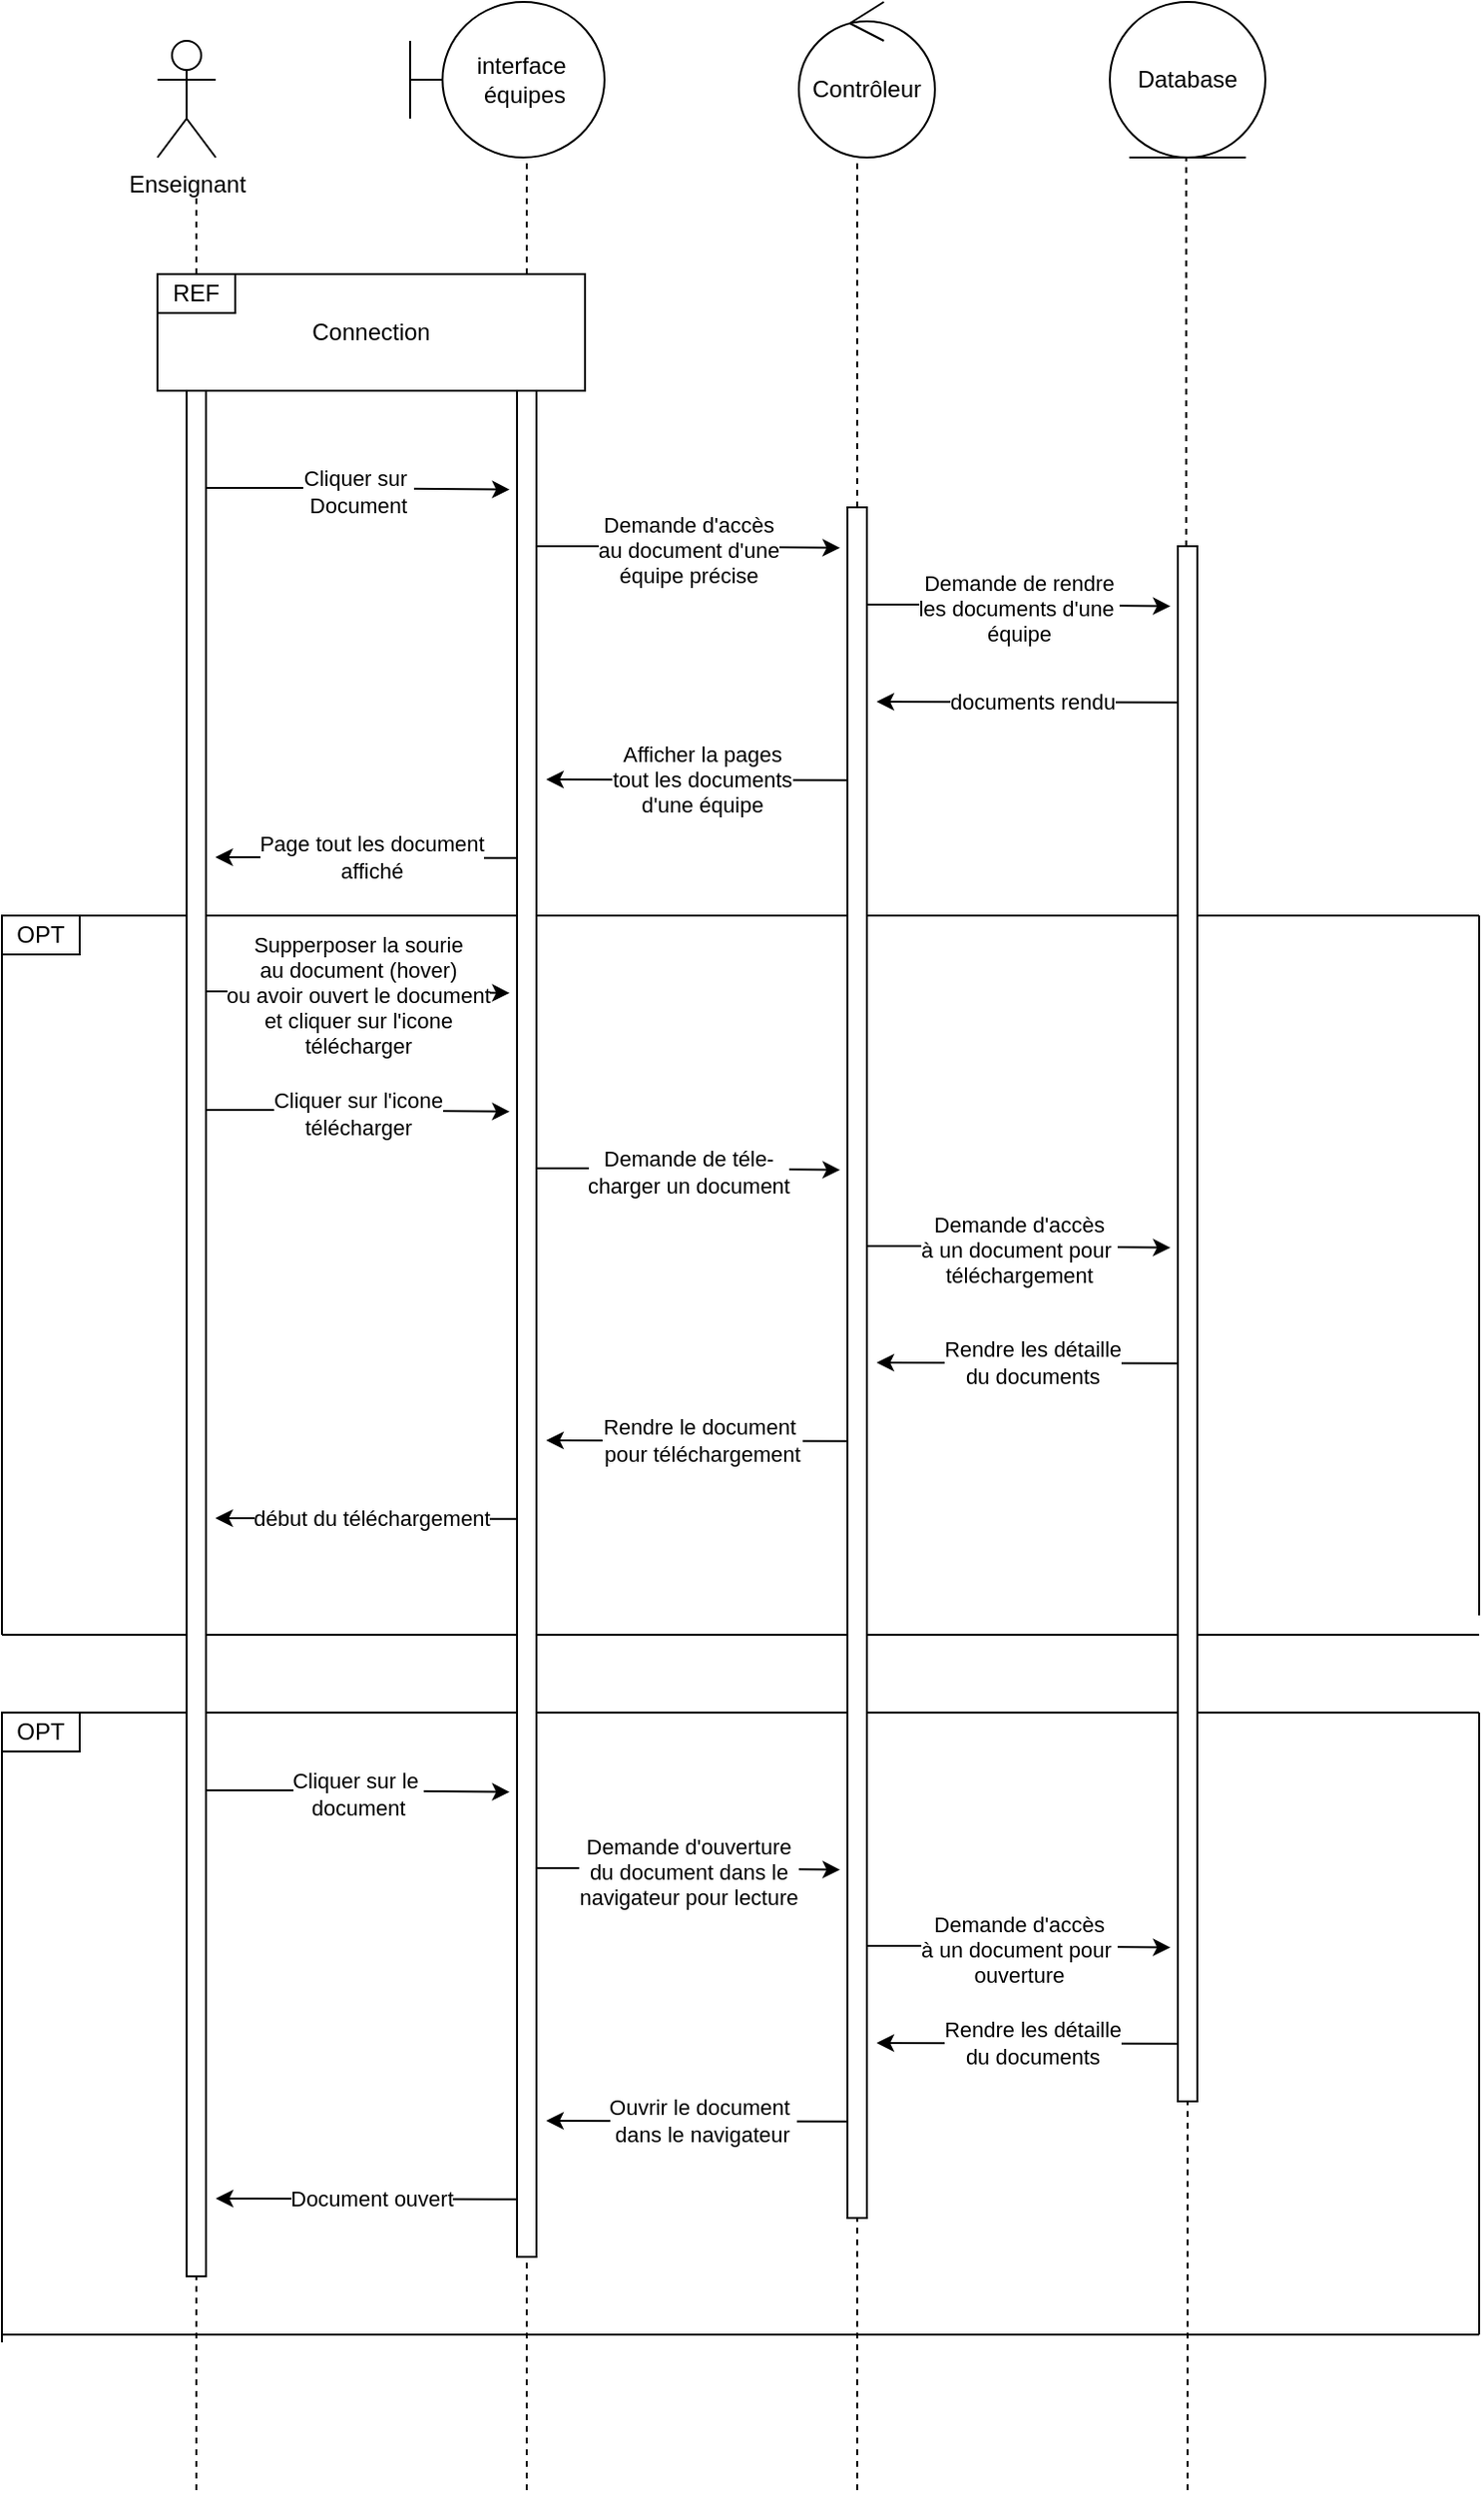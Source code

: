 <mxfile version="17.1.2" type="github">
  <diagram id="kgpKYQtTHZ0yAKxKKP6v" name="Page-1">
    <mxGraphModel dx="1209" dy="598" grid="1" gridSize="10" guides="1" tooltips="1" connect="1" arrows="1" fold="1" page="1" pageScale="1" pageWidth="850" pageHeight="1100" math="0" shadow="0">
      <root>
        <mxCell id="0" />
        <mxCell id="1" parent="0" />
        <mxCell id="2jabOPlGpFVRJ0HtaDlQ-1" value="Enseignant" style="shape=umlActor;verticalLabelPosition=bottom;verticalAlign=top;html=1;" vertex="1" parent="1">
          <mxGeometry x="120" y="60" width="30" height="60" as="geometry" />
        </mxCell>
        <mxCell id="2jabOPlGpFVRJ0HtaDlQ-2" value="interface&amp;nbsp;&lt;br&gt;équipes" style="shape=umlBoundary;whiteSpace=wrap;html=1;" vertex="1" parent="1">
          <mxGeometry x="250" y="40" width="100" height="80" as="geometry" />
        </mxCell>
        <mxCell id="2jabOPlGpFVRJ0HtaDlQ-3" value="Database" style="ellipse;shape=umlEntity;whiteSpace=wrap;html=1;" vertex="1" parent="1">
          <mxGeometry x="610" y="40" width="80" height="80" as="geometry" />
        </mxCell>
        <mxCell id="2jabOPlGpFVRJ0HtaDlQ-4" value="Contrôleur" style="ellipse;shape=umlControl;whiteSpace=wrap;html=1;" vertex="1" parent="1">
          <mxGeometry x="450" y="40" width="70" height="80" as="geometry" />
        </mxCell>
        <mxCell id="2jabOPlGpFVRJ0HtaDlQ-5" value="" style="endArrow=none;dashed=1;html=1;rounded=0;startArrow=none;" edge="1" parent="1" source="2jabOPlGpFVRJ0HtaDlQ-64">
          <mxGeometry width="50" height="50" relative="1" as="geometry">
            <mxPoint x="140" y="1591.2" as="sourcePoint" />
            <mxPoint x="140" y="140" as="targetPoint" />
          </mxGeometry>
        </mxCell>
        <mxCell id="2jabOPlGpFVRJ0HtaDlQ-8" value="" style="endArrow=none;dashed=1;html=1;rounded=0;startArrow=none;" edge="1" parent="1" source="2jabOPlGpFVRJ0HtaDlQ-66">
          <mxGeometry width="50" height="50" relative="1" as="geometry">
            <mxPoint x="310" y="1590" as="sourcePoint" />
            <mxPoint x="310" y="120" as="targetPoint" />
          </mxGeometry>
        </mxCell>
        <mxCell id="2jabOPlGpFVRJ0HtaDlQ-9" value="" style="endArrow=none;dashed=1;html=1;rounded=0;startArrow=none;" edge="1" parent="1" source="2jabOPlGpFVRJ0HtaDlQ-68">
          <mxGeometry width="50" height="50" relative="1" as="geometry">
            <mxPoint x="480" y="1603.2" as="sourcePoint" />
            <mxPoint x="480" y="120" as="targetPoint" />
          </mxGeometry>
        </mxCell>
        <mxCell id="2jabOPlGpFVRJ0HtaDlQ-10" value="" style="endArrow=none;dashed=1;html=1;rounded=0;startArrow=none;" edge="1" parent="1" source="2jabOPlGpFVRJ0HtaDlQ-70">
          <mxGeometry width="50" height="50" relative="1" as="geometry">
            <mxPoint x="650" y="1618" as="sourcePoint" />
            <mxPoint x="649.29" y="120" as="targetPoint" />
          </mxGeometry>
        </mxCell>
        <mxCell id="2jabOPlGpFVRJ0HtaDlQ-11" value="" style="endArrow=classic;html=1;rounded=0;entryX=0.12;entryY=0.079;entryDx=0;entryDy=0;entryPerimeter=0;" edge="1" parent="1">
          <mxGeometry relative="1" as="geometry">
            <mxPoint x="140" y="290" as="sourcePoint" />
            <mxPoint x="301.2" y="290.85" as="targetPoint" />
            <Array as="points">
              <mxPoint x="200.5" y="290" />
            </Array>
          </mxGeometry>
        </mxCell>
        <mxCell id="2jabOPlGpFVRJ0HtaDlQ-12" value="Cliquer sur&amp;nbsp;&lt;br&gt;Document" style="edgeLabel;html=1;align=center;verticalAlign=middle;resizable=0;points=[];" vertex="1" connectable="0" parent="2jabOPlGpFVRJ0HtaDlQ-11">
          <mxGeometry x="0.028" y="-2" relative="1" as="geometry">
            <mxPoint as="offset" />
          </mxGeometry>
        </mxCell>
        <mxCell id="2jabOPlGpFVRJ0HtaDlQ-15" value="Connection" style="rounded=0;whiteSpace=wrap;html=1;" vertex="1" parent="1">
          <mxGeometry x="120" y="180" width="220" height="60" as="geometry" />
        </mxCell>
        <mxCell id="2jabOPlGpFVRJ0HtaDlQ-17" value="REF" style="rounded=0;whiteSpace=wrap;html=1;" vertex="1" parent="1">
          <mxGeometry x="120" y="180" width="40" height="20" as="geometry" />
        </mxCell>
        <mxCell id="2jabOPlGpFVRJ0HtaDlQ-19" value="" style="endArrow=classic;html=1;rounded=0;entryX=0.12;entryY=0.079;entryDx=0;entryDy=0;entryPerimeter=0;" edge="1" parent="1">
          <mxGeometry relative="1" as="geometry">
            <mxPoint x="310" y="320" as="sourcePoint" />
            <mxPoint x="471.2" y="320.85" as="targetPoint" />
            <Array as="points">
              <mxPoint x="370.5" y="320" />
            </Array>
          </mxGeometry>
        </mxCell>
        <mxCell id="2jabOPlGpFVRJ0HtaDlQ-20" value="Demande d&#39;accès&lt;br&gt;au document d&#39;une&lt;br&gt;équipe précise" style="edgeLabel;html=1;align=center;verticalAlign=middle;resizable=0;points=[];" vertex="1" connectable="0" parent="2jabOPlGpFVRJ0HtaDlQ-19">
          <mxGeometry x="0.028" y="-2" relative="1" as="geometry">
            <mxPoint as="offset" />
          </mxGeometry>
        </mxCell>
        <mxCell id="2jabOPlGpFVRJ0HtaDlQ-21" value="Afficher la pages&lt;br&gt;tout les documents&lt;br&gt;d&#39;une équipe" style="endArrow=classic;html=1;rounded=0;entryX=1.312;entryY=0.742;entryDx=0;entryDy=0;entryPerimeter=0;" edge="1" parent="1">
          <mxGeometry relative="1" as="geometry">
            <mxPoint x="480.44" y="440.4" as="sourcePoint" />
            <mxPoint x="320" y="440" as="targetPoint" />
            <Array as="points" />
          </mxGeometry>
        </mxCell>
        <mxCell id="2jabOPlGpFVRJ0HtaDlQ-22" value="Page tout les document&lt;br&gt;affiché" style="endArrow=classic;html=1;rounded=0;entryX=1.312;entryY=0.742;entryDx=0;entryDy=0;entryPerimeter=0;" edge="1" parent="1">
          <mxGeometry relative="1" as="geometry">
            <mxPoint x="310.22" y="480.4" as="sourcePoint" />
            <mxPoint x="149.78" y="480" as="targetPoint" />
            <Array as="points" />
          </mxGeometry>
        </mxCell>
        <mxCell id="2jabOPlGpFVRJ0HtaDlQ-23" value="" style="endArrow=none;html=1;rounded=0;" edge="1" parent="1">
          <mxGeometry width="50" height="50" relative="1" as="geometry">
            <mxPoint x="40" y="510" as="sourcePoint" />
            <mxPoint x="800" y="510" as="targetPoint" />
          </mxGeometry>
        </mxCell>
        <mxCell id="2jabOPlGpFVRJ0HtaDlQ-24" value="" style="endArrow=none;html=1;rounded=0;" edge="1" parent="1">
          <mxGeometry width="50" height="50" relative="1" as="geometry">
            <mxPoint x="40" y="880" as="sourcePoint" />
            <mxPoint x="40" y="510" as="targetPoint" />
          </mxGeometry>
        </mxCell>
        <mxCell id="2jabOPlGpFVRJ0HtaDlQ-25" value="OPT" style="rounded=0;whiteSpace=wrap;html=1;" vertex="1" parent="1">
          <mxGeometry x="40" y="510" width="40" height="20" as="geometry" />
        </mxCell>
        <mxCell id="2jabOPlGpFVRJ0HtaDlQ-28" value="" style="endArrow=classic;html=1;rounded=0;entryX=0.12;entryY=0.079;entryDx=0;entryDy=0;entryPerimeter=0;" edge="1" parent="1">
          <mxGeometry relative="1" as="geometry">
            <mxPoint x="140" y="549" as="sourcePoint" />
            <mxPoint x="301.2" y="549.85" as="targetPoint" />
            <Array as="points">
              <mxPoint x="200.5" y="549" />
            </Array>
          </mxGeometry>
        </mxCell>
        <mxCell id="2jabOPlGpFVRJ0HtaDlQ-29" value="Supperposer la sourie&lt;br&gt;au document (hover)&lt;br&gt;ou avoir ouvert le document&lt;br&gt;et cliquer sur l&#39;icone&lt;br&gt;télécharger" style="edgeLabel;html=1;align=center;verticalAlign=middle;resizable=0;points=[];" vertex="1" connectable="0" parent="2jabOPlGpFVRJ0HtaDlQ-28">
          <mxGeometry x="0.028" y="-2" relative="1" as="geometry">
            <mxPoint as="offset" />
          </mxGeometry>
        </mxCell>
        <mxCell id="2jabOPlGpFVRJ0HtaDlQ-30" value="" style="endArrow=classic;html=1;rounded=0;entryX=0.12;entryY=0.079;entryDx=0;entryDy=0;entryPerimeter=0;" edge="1" parent="1">
          <mxGeometry relative="1" as="geometry">
            <mxPoint x="140" y="610" as="sourcePoint" />
            <mxPoint x="301.2" y="610.85" as="targetPoint" />
            <Array as="points">
              <mxPoint x="200.5" y="610" />
            </Array>
          </mxGeometry>
        </mxCell>
        <mxCell id="2jabOPlGpFVRJ0HtaDlQ-31" value="Cliquer sur l&#39;icone&lt;br&gt;télécharger" style="edgeLabel;html=1;align=center;verticalAlign=middle;resizable=0;points=[];" vertex="1" connectable="0" parent="2jabOPlGpFVRJ0HtaDlQ-30">
          <mxGeometry x="0.028" y="-2" relative="1" as="geometry">
            <mxPoint as="offset" />
          </mxGeometry>
        </mxCell>
        <mxCell id="2jabOPlGpFVRJ0HtaDlQ-32" value="" style="endArrow=classic;html=1;rounded=0;entryX=0.12;entryY=0.079;entryDx=0;entryDy=0;entryPerimeter=0;" edge="1" parent="1">
          <mxGeometry relative="1" as="geometry">
            <mxPoint x="480" y="350" as="sourcePoint" />
            <mxPoint x="641.2" y="350.85" as="targetPoint" />
            <Array as="points">
              <mxPoint x="540.5" y="350" />
            </Array>
          </mxGeometry>
        </mxCell>
        <mxCell id="2jabOPlGpFVRJ0HtaDlQ-33" value="Demande de rendre&lt;br&gt;les documents d&#39;une&amp;nbsp;&lt;br&gt;équipe" style="edgeLabel;html=1;align=center;verticalAlign=middle;resizable=0;points=[];" vertex="1" connectable="0" parent="2jabOPlGpFVRJ0HtaDlQ-32">
          <mxGeometry x="0.028" y="-2" relative="1" as="geometry">
            <mxPoint as="offset" />
          </mxGeometry>
        </mxCell>
        <mxCell id="2jabOPlGpFVRJ0HtaDlQ-36" value="documents rendu" style="endArrow=classic;html=1;rounded=0;entryX=1.312;entryY=0.742;entryDx=0;entryDy=0;entryPerimeter=0;" edge="1" parent="1">
          <mxGeometry relative="1" as="geometry">
            <mxPoint x="650.44" y="400.4" as="sourcePoint" />
            <mxPoint x="490" y="400" as="targetPoint" />
            <Array as="points" />
          </mxGeometry>
        </mxCell>
        <mxCell id="2jabOPlGpFVRJ0HtaDlQ-38" value="" style="endArrow=classic;html=1;rounded=0;entryX=0.12;entryY=0.079;entryDx=0;entryDy=0;entryPerimeter=0;" edge="1" parent="1">
          <mxGeometry relative="1" as="geometry">
            <mxPoint x="310" y="640" as="sourcePoint" />
            <mxPoint x="471.2" y="640.85" as="targetPoint" />
            <Array as="points">
              <mxPoint x="370.5" y="640" />
            </Array>
          </mxGeometry>
        </mxCell>
        <mxCell id="2jabOPlGpFVRJ0HtaDlQ-39" value="Demande de téle-&lt;br&gt;charger un document" style="edgeLabel;html=1;align=center;verticalAlign=middle;resizable=0;points=[];" vertex="1" connectable="0" parent="2jabOPlGpFVRJ0HtaDlQ-38">
          <mxGeometry x="0.028" y="-2" relative="1" as="geometry">
            <mxPoint as="offset" />
          </mxGeometry>
        </mxCell>
        <mxCell id="2jabOPlGpFVRJ0HtaDlQ-40" value="" style="endArrow=classic;html=1;rounded=0;entryX=0.12;entryY=0.079;entryDx=0;entryDy=0;entryPerimeter=0;" edge="1" parent="1">
          <mxGeometry relative="1" as="geometry">
            <mxPoint x="480" y="680" as="sourcePoint" />
            <mxPoint x="641.2" y="680.85" as="targetPoint" />
            <Array as="points">
              <mxPoint x="540.5" y="680" />
            </Array>
          </mxGeometry>
        </mxCell>
        <mxCell id="2jabOPlGpFVRJ0HtaDlQ-41" value="Demande d&#39;accès&lt;br&gt;à un document pour&amp;nbsp;&lt;br&gt;téléchargement&lt;span style=&quot;color: rgba(0 , 0 , 0 , 0) ; font-family: monospace ; font-size: 0px ; background-color: rgb(248 , 249 , 250)&quot;&gt;%3CmxGraphModel%3E%3Croot%3E%3CmxCell%20id%3D%220%22%2F%3E%3CmxCell%20id%3D%221%22%20parent%3D%220%22%2F%3E%3CmxCell%20id%3D%222%22%20value%3D%22%22%20style%3D%22endArrow%3Dclassic%3Bhtml%3D1%3Brounded%3D0%3BentryX%3D0.12%3BentryY%3D0.079%3BentryDx%3D0%3BentryDy%3D0%3BentryPerimeter%3D0%3B%22%20edge%3D%221%22%20parent%3D%221%22%3E%3CmxGeometry%20relative%3D%221%22%20as%3D%22geometry%22%3E%3CmxPoint%20x%3D%22310%22%20y%3D%22320%22%20as%3D%22sourcePoint%22%2F%3E%3CmxPoint%20x%3D%22471.2%22%20y%3D%22320.85%22%20as%3D%22targetPoint%22%2F%3E%3CArray%20as%3D%22points%22%3E%3CmxPoint%20x%3D%22370.5%22%20y%3D%22320%22%2F%3E%3C%2FArray%3E%3C%2FmxGeometry%3E%3C%2FmxCell%3E%3CmxCell%20id%3D%223%22%20value%3D%22Demande%20d&#39;acc%C3%A8s%26lt%3Bbr%26gt%3Bau%20document%20d&#39;une%26lt%3Bbr%26gt%3B%C3%A9quipe%20pr%C3%A9cise%22%20style%3D%22edgeLabel%3Bhtml%3D1%3Balign%3Dcenter%3BverticalAlign%3Dmiddle%3Bresizable%3D0%3Bpoints%3D%5B%5D%3B%22%20vertex%3D%221%22%20connectable%3D%220%22%20parent%3D%222%22%3E%3CmxGeometry%20x%3D%220.028%22%20y%3D%22-2%22%20relative%3D%221%22%20as%3D%22geometry%22%3E%3CmxPoint%20as%3D%22offset%22%2F%3E%3C%2FmxGeometry%3E%3C%2FmxCell%3E%3C%2Froot%3E%3C%2FmxGraphModel%3E&lt;/span&gt;" style="edgeLabel;html=1;align=center;verticalAlign=middle;resizable=0;points=[];" vertex="1" connectable="0" parent="2jabOPlGpFVRJ0HtaDlQ-40">
          <mxGeometry x="0.028" y="-2" relative="1" as="geometry">
            <mxPoint as="offset" />
          </mxGeometry>
        </mxCell>
        <mxCell id="2jabOPlGpFVRJ0HtaDlQ-44" value="Rendre les détaille&lt;br&gt;du documents" style="endArrow=classic;html=1;rounded=0;entryX=1.312;entryY=0.742;entryDx=0;entryDy=0;entryPerimeter=0;" edge="1" parent="1">
          <mxGeometry relative="1" as="geometry">
            <mxPoint x="650.44" y="740.4" as="sourcePoint" />
            <mxPoint x="490" y="740" as="targetPoint" />
            <Array as="points" />
          </mxGeometry>
        </mxCell>
        <mxCell id="2jabOPlGpFVRJ0HtaDlQ-45" value="Rendre le document&amp;nbsp;&lt;br&gt;pour téléchargement" style="endArrow=classic;html=1;rounded=0;entryX=1.312;entryY=0.742;entryDx=0;entryDy=0;entryPerimeter=0;" edge="1" parent="1">
          <mxGeometry relative="1" as="geometry">
            <mxPoint x="480.44" y="780.4" as="sourcePoint" />
            <mxPoint x="320" y="780" as="targetPoint" />
            <Array as="points" />
          </mxGeometry>
        </mxCell>
        <mxCell id="2jabOPlGpFVRJ0HtaDlQ-46" value="début du téléchargement" style="endArrow=classic;html=1;rounded=0;entryX=1.312;entryY=0.742;entryDx=0;entryDy=0;entryPerimeter=0;" edge="1" parent="1">
          <mxGeometry relative="1" as="geometry">
            <mxPoint x="310.22" y="820.4" as="sourcePoint" />
            <mxPoint x="149.78" y="820" as="targetPoint" />
            <Array as="points" />
          </mxGeometry>
        </mxCell>
        <mxCell id="2jabOPlGpFVRJ0HtaDlQ-47" value="" style="endArrow=none;html=1;rounded=0;" edge="1" parent="1">
          <mxGeometry width="50" height="50" relative="1" as="geometry">
            <mxPoint x="40" y="880" as="sourcePoint" />
            <mxPoint x="800" y="880" as="targetPoint" />
          </mxGeometry>
        </mxCell>
        <mxCell id="2jabOPlGpFVRJ0HtaDlQ-48" value="" style="endArrow=none;html=1;rounded=0;" edge="1" parent="1">
          <mxGeometry width="50" height="50" relative="1" as="geometry">
            <mxPoint x="800" y="870" as="sourcePoint" />
            <mxPoint x="800" y="510" as="targetPoint" />
          </mxGeometry>
        </mxCell>
        <mxCell id="2jabOPlGpFVRJ0HtaDlQ-49" value="" style="endArrow=none;html=1;rounded=0;" edge="1" parent="1">
          <mxGeometry width="50" height="50" relative="1" as="geometry">
            <mxPoint x="40" y="920" as="sourcePoint" />
            <mxPoint x="800" y="920" as="targetPoint" />
          </mxGeometry>
        </mxCell>
        <mxCell id="2jabOPlGpFVRJ0HtaDlQ-50" value="OPT" style="rounded=0;whiteSpace=wrap;html=1;" vertex="1" parent="1">
          <mxGeometry x="40" y="920" width="40" height="20" as="geometry" />
        </mxCell>
        <mxCell id="2jabOPlGpFVRJ0HtaDlQ-51" value="" style="endArrow=classic;html=1;rounded=0;entryX=0.12;entryY=0.079;entryDx=0;entryDy=0;entryPerimeter=0;" edge="1" parent="1">
          <mxGeometry relative="1" as="geometry">
            <mxPoint x="140" y="960" as="sourcePoint" />
            <mxPoint x="301.2" y="960.85" as="targetPoint" />
            <Array as="points">
              <mxPoint x="200.5" y="960" />
            </Array>
          </mxGeometry>
        </mxCell>
        <mxCell id="2jabOPlGpFVRJ0HtaDlQ-52" value="Cliquer sur le&amp;nbsp;&lt;br&gt;document" style="edgeLabel;html=1;align=center;verticalAlign=middle;resizable=0;points=[];" vertex="1" connectable="0" parent="2jabOPlGpFVRJ0HtaDlQ-51">
          <mxGeometry x="0.028" y="-2" relative="1" as="geometry">
            <mxPoint as="offset" />
          </mxGeometry>
        </mxCell>
        <mxCell id="2jabOPlGpFVRJ0HtaDlQ-53" value="" style="endArrow=classic;html=1;rounded=0;entryX=0.12;entryY=0.079;entryDx=0;entryDy=0;entryPerimeter=0;" edge="1" parent="1">
          <mxGeometry relative="1" as="geometry">
            <mxPoint x="310" y="1000" as="sourcePoint" />
            <mxPoint x="471.2" y="1000.85" as="targetPoint" />
            <Array as="points">
              <mxPoint x="370.5" y="1000" />
            </Array>
          </mxGeometry>
        </mxCell>
        <mxCell id="2jabOPlGpFVRJ0HtaDlQ-54" value="Demande d&#39;ouverture&lt;br&gt;du document dans le&lt;br&gt;navigateur pour lecture" style="edgeLabel;html=1;align=center;verticalAlign=middle;resizable=0;points=[];" vertex="1" connectable="0" parent="2jabOPlGpFVRJ0HtaDlQ-53">
          <mxGeometry x="0.028" y="-2" relative="1" as="geometry">
            <mxPoint as="offset" />
          </mxGeometry>
        </mxCell>
        <mxCell id="2jabOPlGpFVRJ0HtaDlQ-55" value="" style="endArrow=classic;html=1;rounded=0;entryX=0.12;entryY=0.079;entryDx=0;entryDy=0;entryPerimeter=0;" edge="1" parent="1">
          <mxGeometry relative="1" as="geometry">
            <mxPoint x="480" y="1040" as="sourcePoint" />
            <mxPoint x="641.2" y="1040.85" as="targetPoint" />
            <Array as="points">
              <mxPoint x="540.5" y="1040" />
            </Array>
          </mxGeometry>
        </mxCell>
        <mxCell id="2jabOPlGpFVRJ0HtaDlQ-56" value="Demande d&#39;accès&lt;br&gt;à un document pour&amp;nbsp;&lt;br&gt;ouverture" style="edgeLabel;html=1;align=center;verticalAlign=middle;resizable=0;points=[];" vertex="1" connectable="0" parent="2jabOPlGpFVRJ0HtaDlQ-55">
          <mxGeometry x="0.028" y="-2" relative="1" as="geometry">
            <mxPoint as="offset" />
          </mxGeometry>
        </mxCell>
        <mxCell id="2jabOPlGpFVRJ0HtaDlQ-57" value="Rendre les détaille&lt;br&gt;du documents" style="endArrow=classic;html=1;rounded=0;entryX=1.312;entryY=0.742;entryDx=0;entryDy=0;entryPerimeter=0;" edge="1" parent="1">
          <mxGeometry relative="1" as="geometry">
            <mxPoint x="650.44" y="1090.4" as="sourcePoint" />
            <mxPoint x="490" y="1090" as="targetPoint" />
            <Array as="points" />
          </mxGeometry>
        </mxCell>
        <mxCell id="2jabOPlGpFVRJ0HtaDlQ-59" value="Ouvrir le document&amp;nbsp;&lt;br&gt;dans le navigateur" style="endArrow=classic;html=1;rounded=0;entryX=1.312;entryY=0.742;entryDx=0;entryDy=0;entryPerimeter=0;" edge="1" parent="1">
          <mxGeometry relative="1" as="geometry">
            <mxPoint x="480.44" y="1130.4" as="sourcePoint" />
            <mxPoint x="320" y="1130" as="targetPoint" />
            <Array as="points" />
          </mxGeometry>
        </mxCell>
        <mxCell id="2jabOPlGpFVRJ0HtaDlQ-60" value="Document ouvert" style="endArrow=classic;html=1;rounded=0;entryX=1.312;entryY=0.742;entryDx=0;entryDy=0;entryPerimeter=0;" edge="1" parent="1">
          <mxGeometry relative="1" as="geometry">
            <mxPoint x="310.44" y="1170.4" as="sourcePoint" />
            <mxPoint x="150.0" y="1170" as="targetPoint" />
            <Array as="points" />
          </mxGeometry>
        </mxCell>
        <mxCell id="2jabOPlGpFVRJ0HtaDlQ-61" value="" style="endArrow=none;html=1;rounded=0;entryX=0;entryY=0.25;entryDx=0;entryDy=0;" edge="1" parent="1" target="2jabOPlGpFVRJ0HtaDlQ-50">
          <mxGeometry width="50" height="50" relative="1" as="geometry">
            <mxPoint x="40" y="1244" as="sourcePoint" />
            <mxPoint x="330" y="950" as="targetPoint" />
          </mxGeometry>
        </mxCell>
        <mxCell id="2jabOPlGpFVRJ0HtaDlQ-62" value="" style="endArrow=none;html=1;rounded=0;" edge="1" parent="1">
          <mxGeometry width="50" height="50" relative="1" as="geometry">
            <mxPoint x="40" y="1240" as="sourcePoint" />
            <mxPoint x="800" y="1240" as="targetPoint" />
          </mxGeometry>
        </mxCell>
        <mxCell id="2jabOPlGpFVRJ0HtaDlQ-63" value="" style="endArrow=none;html=1;rounded=0;" edge="1" parent="1">
          <mxGeometry width="50" height="50" relative="1" as="geometry">
            <mxPoint x="800" y="1240" as="sourcePoint" />
            <mxPoint x="800" y="920" as="targetPoint" />
          </mxGeometry>
        </mxCell>
        <mxCell id="2jabOPlGpFVRJ0HtaDlQ-64" value="" style="html=1;points=[];perimeter=orthogonalPerimeter;" vertex="1" parent="1">
          <mxGeometry x="135" y="240" width="10" height="970" as="geometry" />
        </mxCell>
        <mxCell id="2jabOPlGpFVRJ0HtaDlQ-65" value="" style="endArrow=none;dashed=1;html=1;rounded=0;" edge="1" parent="1" target="2jabOPlGpFVRJ0HtaDlQ-64">
          <mxGeometry width="50" height="50" relative="1" as="geometry">
            <mxPoint x="140" y="1320" as="sourcePoint" />
            <mxPoint x="140" y="140" as="targetPoint" />
          </mxGeometry>
        </mxCell>
        <mxCell id="2jabOPlGpFVRJ0HtaDlQ-66" value="" style="html=1;points=[];perimeter=orthogonalPerimeter;" vertex="1" parent="1">
          <mxGeometry x="305" y="240" width="10" height="960" as="geometry" />
        </mxCell>
        <mxCell id="2jabOPlGpFVRJ0HtaDlQ-67" value="" style="endArrow=none;dashed=1;html=1;rounded=0;" edge="1" parent="1" target="2jabOPlGpFVRJ0HtaDlQ-66">
          <mxGeometry width="50" height="50" relative="1" as="geometry">
            <mxPoint x="310" y="1320" as="sourcePoint" />
            <mxPoint x="310" y="120" as="targetPoint" />
          </mxGeometry>
        </mxCell>
        <mxCell id="2jabOPlGpFVRJ0HtaDlQ-68" value="" style="html=1;points=[];perimeter=orthogonalPerimeter;" vertex="1" parent="1">
          <mxGeometry x="475" y="300" width="10" height="880" as="geometry" />
        </mxCell>
        <mxCell id="2jabOPlGpFVRJ0HtaDlQ-69" value="" style="endArrow=none;dashed=1;html=1;rounded=0;" edge="1" parent="1" target="2jabOPlGpFVRJ0HtaDlQ-68">
          <mxGeometry width="50" height="50" relative="1" as="geometry">
            <mxPoint x="480" y="1320" as="sourcePoint" />
            <mxPoint x="480" y="120" as="targetPoint" />
          </mxGeometry>
        </mxCell>
        <mxCell id="2jabOPlGpFVRJ0HtaDlQ-70" value="" style="html=1;points=[];perimeter=orthogonalPerimeter;" vertex="1" parent="1">
          <mxGeometry x="645" y="320" width="10" height="800" as="geometry" />
        </mxCell>
        <mxCell id="2jabOPlGpFVRJ0HtaDlQ-71" value="" style="endArrow=none;dashed=1;html=1;rounded=0;" edge="1" parent="1" target="2jabOPlGpFVRJ0HtaDlQ-70">
          <mxGeometry width="50" height="50" relative="1" as="geometry">
            <mxPoint x="650" y="1320" as="sourcePoint" />
            <mxPoint x="649.29" y="120" as="targetPoint" />
          </mxGeometry>
        </mxCell>
      </root>
    </mxGraphModel>
  </diagram>
</mxfile>
